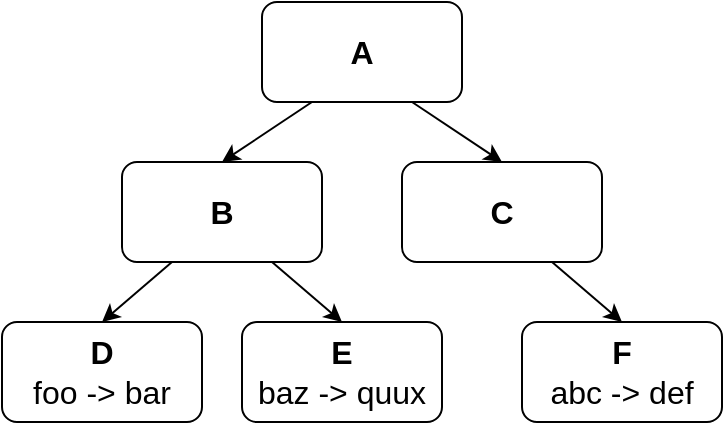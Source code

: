 <mxfile version="21.7.4" type="device">
  <diagram name="Page-1" id="Ui4uiA6tWoEcq1-r_Q9X">
    <mxGraphModel dx="1050" dy="705" grid="1" gridSize="10" guides="1" tooltips="1" connect="1" arrows="1" fold="1" page="1" pageScale="1" pageWidth="850" pageHeight="1100" math="0" shadow="0">
      <root>
        <mxCell id="0" />
        <mxCell id="1" parent="0" />
        <mxCell id="CrccjO0ktVLa_zSk9cTT-1" value="&lt;font style=&quot;font-size: 16px;&quot;&gt;&lt;b&gt;A&lt;/b&gt;&lt;/font&gt;" style="rounded=1;whiteSpace=wrap;html=1;" vertex="1" parent="1">
          <mxGeometry x="390" y="40" width="100" height="50" as="geometry" />
        </mxCell>
        <mxCell id="CrccjO0ktVLa_zSk9cTT-2" value="&lt;font style=&quot;font-size: 16px;&quot;&gt;&lt;b&gt;B&lt;/b&gt;&lt;/font&gt;" style="rounded=1;whiteSpace=wrap;html=1;" vertex="1" parent="1">
          <mxGeometry x="320" y="120" width="100" height="50" as="geometry" />
        </mxCell>
        <mxCell id="CrccjO0ktVLa_zSk9cTT-3" value="&lt;font style=&quot;font-size: 16px;&quot;&gt;&lt;b&gt;C&lt;/b&gt;&lt;/font&gt;" style="rounded=1;whiteSpace=wrap;html=1;" vertex="1" parent="1">
          <mxGeometry x="460" y="120" width="100" height="50" as="geometry" />
        </mxCell>
        <mxCell id="CrccjO0ktVLa_zSk9cTT-4" value="&lt;font style=&quot;font-size: 16px;&quot;&gt;&lt;b&gt;E&lt;/b&gt;&lt;br&gt;baz -&amp;gt; quux&lt;br&gt;&lt;/font&gt;" style="rounded=1;whiteSpace=wrap;html=1;" vertex="1" parent="1">
          <mxGeometry x="380" y="200" width="100" height="50" as="geometry" />
        </mxCell>
        <mxCell id="CrccjO0ktVLa_zSk9cTT-5" value="&lt;font style=&quot;font-size: 16px;&quot;&gt;&lt;b&gt;D&lt;/b&gt;&lt;br&gt;foo -&amp;gt; bar&lt;br&gt;&lt;/font&gt;" style="rounded=1;whiteSpace=wrap;html=1;" vertex="1" parent="1">
          <mxGeometry x="260" y="200" width="100" height="50" as="geometry" />
        </mxCell>
        <mxCell id="CrccjO0ktVLa_zSk9cTT-6" value="&lt;font style=&quot;font-size: 16px;&quot;&gt;&lt;b&gt;F&lt;/b&gt;&lt;br&gt;abc -&amp;gt; def&lt;br&gt;&lt;/font&gt;" style="rounded=1;whiteSpace=wrap;html=1;" vertex="1" parent="1">
          <mxGeometry x="520" y="200" width="100" height="50" as="geometry" />
        </mxCell>
        <mxCell id="CrccjO0ktVLa_zSk9cTT-7" value="" style="endArrow=classic;html=1;rounded=0;exitX=0.25;exitY=1;exitDx=0;exitDy=0;entryX=0.5;entryY=0;entryDx=0;entryDy=0;" edge="1" parent="1" source="CrccjO0ktVLa_zSk9cTT-1" target="CrccjO0ktVLa_zSk9cTT-2">
          <mxGeometry width="50" height="50" relative="1" as="geometry">
            <mxPoint x="480" y="290" as="sourcePoint" />
            <mxPoint x="450" y="340" as="targetPoint" />
          </mxGeometry>
        </mxCell>
        <mxCell id="CrccjO0ktVLa_zSk9cTT-8" value="" style="endArrow=classic;html=1;rounded=0;exitX=0.25;exitY=1;exitDx=0;exitDy=0;entryX=0.5;entryY=0;entryDx=0;entryDy=0;" edge="1" parent="1" source="CrccjO0ktVLa_zSk9cTT-2" target="CrccjO0ktVLa_zSk9cTT-5">
          <mxGeometry width="50" height="50" relative="1" as="geometry">
            <mxPoint x="490" y="300" as="sourcePoint" />
            <mxPoint x="460" y="350" as="targetPoint" />
          </mxGeometry>
        </mxCell>
        <mxCell id="CrccjO0ktVLa_zSk9cTT-9" value="" style="endArrow=classic;html=1;rounded=0;exitX=0.75;exitY=1;exitDx=0;exitDy=0;entryX=0.5;entryY=0;entryDx=0;entryDy=0;" edge="1" parent="1" source="CrccjO0ktVLa_zSk9cTT-2" target="CrccjO0ktVLa_zSk9cTT-4">
          <mxGeometry width="50" height="50" relative="1" as="geometry">
            <mxPoint x="500" y="310" as="sourcePoint" />
            <mxPoint x="470" y="360" as="targetPoint" />
          </mxGeometry>
        </mxCell>
        <mxCell id="CrccjO0ktVLa_zSk9cTT-10" value="" style="endArrow=classic;html=1;rounded=0;exitX=0.75;exitY=1;exitDx=0;exitDy=0;entryX=0.5;entryY=0;entryDx=0;entryDy=0;" edge="1" parent="1" source="CrccjO0ktVLa_zSk9cTT-1" target="CrccjO0ktVLa_zSk9cTT-3">
          <mxGeometry width="50" height="50" relative="1" as="geometry">
            <mxPoint x="510" y="320" as="sourcePoint" />
            <mxPoint x="480" y="370" as="targetPoint" />
          </mxGeometry>
        </mxCell>
        <mxCell id="CrccjO0ktVLa_zSk9cTT-11" value="" style="endArrow=classic;html=1;rounded=0;exitX=0.75;exitY=1;exitDx=0;exitDy=0;entryX=0.5;entryY=0;entryDx=0;entryDy=0;" edge="1" parent="1" source="CrccjO0ktVLa_zSk9cTT-3" target="CrccjO0ktVLa_zSk9cTT-6">
          <mxGeometry width="50" height="50" relative="1" as="geometry">
            <mxPoint x="520" y="330" as="sourcePoint" />
            <mxPoint x="490" y="380" as="targetPoint" />
          </mxGeometry>
        </mxCell>
      </root>
    </mxGraphModel>
  </diagram>
</mxfile>
